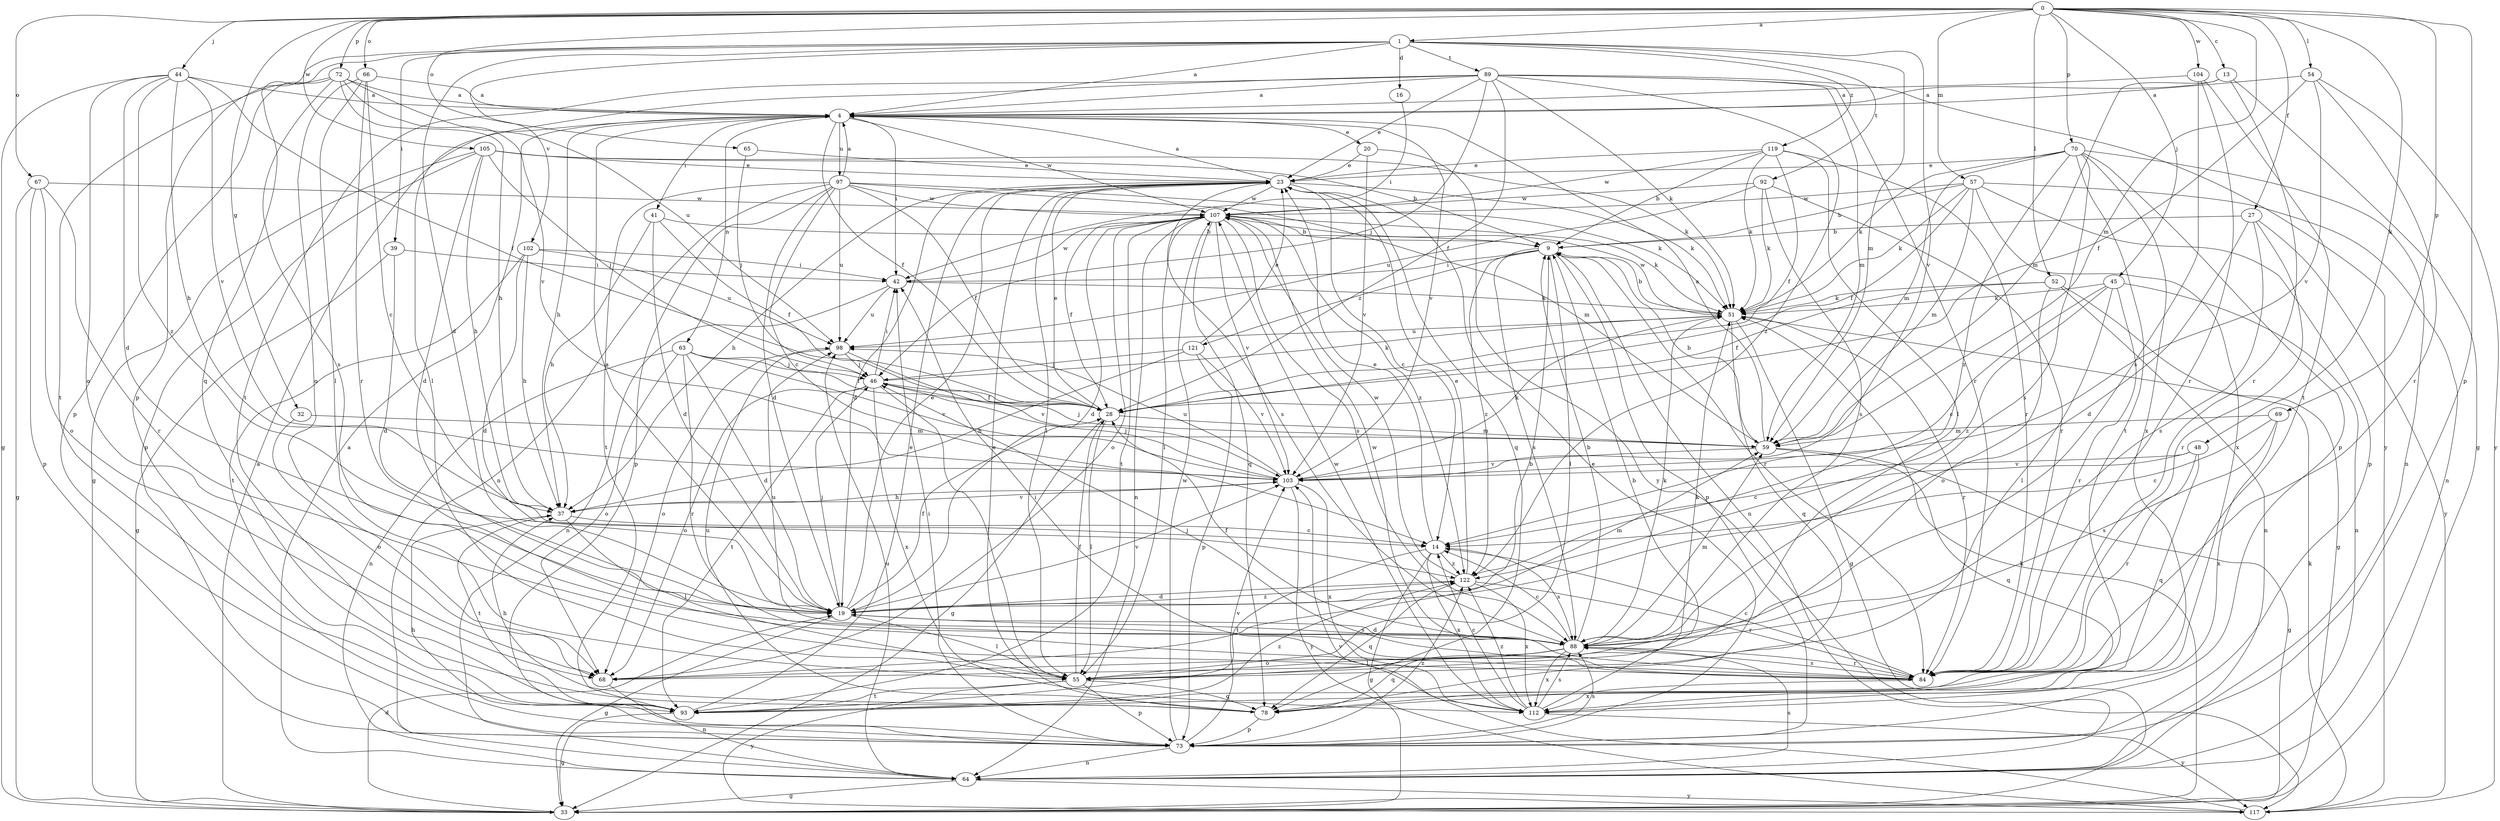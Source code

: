 strict digraph  {
0;
1;
4;
9;
13;
14;
16;
19;
20;
23;
27;
28;
32;
33;
37;
39;
41;
42;
44;
45;
46;
48;
51;
52;
54;
55;
57;
59;
63;
64;
65;
66;
67;
68;
69;
70;
72;
73;
78;
84;
88;
89;
92;
93;
97;
98;
102;
103;
104;
105;
107;
112;
117;
119;
121;
122;
0 -> 1  [label=a];
0 -> 13  [label=c];
0 -> 27  [label=f];
0 -> 32  [label=g];
0 -> 44  [label=j];
0 -> 45  [label=j];
0 -> 48  [label=k];
0 -> 52  [label=l];
0 -> 54  [label=l];
0 -> 57  [label=m];
0 -> 59  [label=m];
0 -> 65  [label=o];
0 -> 66  [label=o];
0 -> 67  [label=o];
0 -> 69  [label=p];
0 -> 70  [label=p];
0 -> 72  [label=p];
0 -> 73  [label=p];
0 -> 104  [label=w];
0 -> 105  [label=w];
1 -> 4  [label=a];
1 -> 16  [label=d];
1 -> 19  [label=d];
1 -> 39  [label=i];
1 -> 59  [label=m];
1 -> 73  [label=p];
1 -> 78  [label=q];
1 -> 89  [label=t];
1 -> 92  [label=t];
1 -> 102  [label=v];
1 -> 103  [label=v];
1 -> 119  [label=z];
4 -> 20  [label=e];
4 -> 28  [label=f];
4 -> 37  [label=h];
4 -> 41  [label=i];
4 -> 42  [label=i];
4 -> 63  [label=n];
4 -> 97  [label=u];
4 -> 103  [label=v];
4 -> 107  [label=w];
9 -> 42  [label=i];
9 -> 55  [label=l];
9 -> 64  [label=n];
9 -> 73  [label=p];
9 -> 84  [label=r];
9 -> 88  [label=s];
9 -> 121  [label=z];
9 -> 122  [label=z];
13 -> 4  [label=a];
13 -> 33  [label=g];
13 -> 59  [label=m];
13 -> 84  [label=r];
14 -> 23  [label=e];
14 -> 33  [label=g];
14 -> 88  [label=s];
14 -> 93  [label=t];
14 -> 112  [label=x];
14 -> 122  [label=z];
16 -> 42  [label=i];
19 -> 4  [label=a];
19 -> 23  [label=e];
19 -> 28  [label=f];
19 -> 33  [label=g];
19 -> 46  [label=j];
19 -> 55  [label=l];
19 -> 59  [label=m];
19 -> 88  [label=s];
19 -> 103  [label=v];
19 -> 122  [label=z];
20 -> 23  [label=e];
20 -> 103  [label=v];
20 -> 117  [label=y];
23 -> 4  [label=a];
23 -> 14  [label=c];
23 -> 19  [label=d];
23 -> 37  [label=h];
23 -> 51  [label=k];
23 -> 55  [label=l];
23 -> 78  [label=q];
23 -> 88  [label=s];
23 -> 107  [label=w];
27 -> 9  [label=b];
27 -> 19  [label=d];
27 -> 84  [label=r];
27 -> 88  [label=s];
27 -> 117  [label=y];
28 -> 23  [label=e];
28 -> 33  [label=g];
28 -> 55  [label=l];
28 -> 59  [label=m];
32 -> 59  [label=m];
32 -> 68  [label=o];
33 -> 4  [label=a];
33 -> 19  [label=d];
33 -> 51  [label=k];
37 -> 14  [label=c];
37 -> 55  [label=l];
37 -> 93  [label=t];
37 -> 103  [label=v];
39 -> 19  [label=d];
39 -> 33  [label=g];
39 -> 42  [label=i];
41 -> 9  [label=b];
41 -> 19  [label=d];
41 -> 28  [label=f];
41 -> 37  [label=h];
42 -> 51  [label=k];
42 -> 64  [label=n];
42 -> 98  [label=u];
42 -> 107  [label=w];
44 -> 4  [label=a];
44 -> 19  [label=d];
44 -> 28  [label=f];
44 -> 33  [label=g];
44 -> 37  [label=h];
44 -> 68  [label=o];
44 -> 103  [label=v];
44 -> 122  [label=z];
45 -> 14  [label=c];
45 -> 51  [label=k];
45 -> 55  [label=l];
45 -> 64  [label=n];
45 -> 84  [label=r];
45 -> 122  [label=z];
46 -> 28  [label=f];
46 -> 42  [label=i];
46 -> 51  [label=k];
46 -> 55  [label=l];
46 -> 68  [label=o];
46 -> 93  [label=t];
46 -> 112  [label=x];
48 -> 14  [label=c];
48 -> 78  [label=q];
48 -> 84  [label=r];
48 -> 103  [label=v];
51 -> 9  [label=b];
51 -> 33  [label=g];
51 -> 78  [label=q];
51 -> 84  [label=r];
51 -> 98  [label=u];
51 -> 107  [label=w];
52 -> 28  [label=f];
52 -> 33  [label=g];
52 -> 51  [label=k];
52 -> 64  [label=n];
52 -> 68  [label=o];
54 -> 4  [label=a];
54 -> 28  [label=f];
54 -> 84  [label=r];
54 -> 103  [label=v];
54 -> 117  [label=y];
55 -> 28  [label=f];
55 -> 51  [label=k];
55 -> 73  [label=p];
55 -> 78  [label=q];
55 -> 93  [label=t];
55 -> 117  [label=y];
57 -> 9  [label=b];
57 -> 28  [label=f];
57 -> 51  [label=k];
57 -> 59  [label=m];
57 -> 64  [label=n];
57 -> 73  [label=p];
57 -> 107  [label=w];
57 -> 112  [label=x];
59 -> 4  [label=a];
59 -> 9  [label=b];
59 -> 33  [label=g];
59 -> 46  [label=j];
59 -> 78  [label=q];
59 -> 103  [label=v];
63 -> 19  [label=d];
63 -> 28  [label=f];
63 -> 46  [label=j];
63 -> 64  [label=n];
63 -> 68  [label=o];
63 -> 84  [label=r];
63 -> 103  [label=v];
64 -> 4  [label=a];
64 -> 33  [label=g];
64 -> 88  [label=s];
64 -> 98  [label=u];
64 -> 117  [label=y];
65 -> 23  [label=e];
65 -> 46  [label=j];
66 -> 4  [label=a];
66 -> 14  [label=c];
66 -> 55  [label=l];
66 -> 68  [label=o];
66 -> 84  [label=r];
67 -> 33  [label=g];
67 -> 68  [label=o];
67 -> 73  [label=p];
67 -> 84  [label=r];
67 -> 107  [label=w];
68 -> 9  [label=b];
68 -> 64  [label=n];
69 -> 14  [label=c];
69 -> 59  [label=m];
69 -> 88  [label=s];
69 -> 112  [label=x];
70 -> 23  [label=e];
70 -> 51  [label=k];
70 -> 59  [label=m];
70 -> 64  [label=n];
70 -> 73  [label=p];
70 -> 88  [label=s];
70 -> 93  [label=t];
70 -> 112  [label=x];
70 -> 122  [label=z];
72 -> 4  [label=a];
72 -> 37  [label=h];
72 -> 73  [label=p];
72 -> 88  [label=s];
72 -> 93  [label=t];
72 -> 98  [label=u];
72 -> 103  [label=v];
73 -> 23  [label=e];
73 -> 37  [label=h];
73 -> 42  [label=i];
73 -> 64  [label=n];
73 -> 88  [label=s];
73 -> 103  [label=v];
73 -> 107  [label=w];
73 -> 122  [label=z];
78 -> 23  [label=e];
78 -> 37  [label=h];
78 -> 73  [label=p];
78 -> 98  [label=u];
84 -> 14  [label=c];
84 -> 46  [label=j];
84 -> 88  [label=s];
84 -> 107  [label=w];
84 -> 112  [label=x];
88 -> 9  [label=b];
88 -> 14  [label=c];
88 -> 19  [label=d];
88 -> 28  [label=f];
88 -> 51  [label=k];
88 -> 55  [label=l];
88 -> 59  [label=m];
88 -> 68  [label=o];
88 -> 78  [label=q];
88 -> 84  [label=r];
88 -> 98  [label=u];
88 -> 112  [label=x];
89 -> 4  [label=a];
89 -> 23  [label=e];
89 -> 28  [label=f];
89 -> 46  [label=j];
89 -> 51  [label=k];
89 -> 55  [label=l];
89 -> 59  [label=m];
89 -> 84  [label=r];
89 -> 93  [label=t];
89 -> 117  [label=y];
89 -> 122  [label=z];
92 -> 51  [label=k];
92 -> 84  [label=r];
92 -> 88  [label=s];
92 -> 98  [label=u];
92 -> 107  [label=w];
93 -> 23  [label=e];
93 -> 33  [label=g];
93 -> 122  [label=z];
97 -> 4  [label=a];
97 -> 14  [label=c];
97 -> 19  [label=d];
97 -> 28  [label=f];
97 -> 51  [label=k];
97 -> 59  [label=m];
97 -> 64  [label=n];
97 -> 73  [label=p];
97 -> 93  [label=t];
97 -> 98  [label=u];
97 -> 107  [label=w];
98 -> 46  [label=j];
98 -> 68  [label=o];
98 -> 103  [label=v];
102 -> 19  [label=d];
102 -> 37  [label=h];
102 -> 42  [label=i];
102 -> 93  [label=t];
102 -> 98  [label=u];
103 -> 37  [label=h];
103 -> 46  [label=j];
103 -> 51  [label=k];
103 -> 98  [label=u];
103 -> 112  [label=x];
103 -> 117  [label=y];
104 -> 4  [label=a];
104 -> 84  [label=r];
104 -> 88  [label=s];
104 -> 93  [label=t];
105 -> 9  [label=b];
105 -> 19  [label=d];
105 -> 23  [label=e];
105 -> 33  [label=g];
105 -> 37  [label=h];
105 -> 46  [label=j];
105 -> 51  [label=k];
105 -> 73  [label=p];
107 -> 9  [label=b];
107 -> 19  [label=d];
107 -> 28  [label=f];
107 -> 51  [label=k];
107 -> 55  [label=l];
107 -> 64  [label=n];
107 -> 68  [label=o];
107 -> 78  [label=q];
107 -> 88  [label=s];
107 -> 93  [label=t];
107 -> 103  [label=v];
107 -> 122  [label=z];
112 -> 9  [label=b];
112 -> 14  [label=c];
112 -> 42  [label=i];
112 -> 88  [label=s];
112 -> 107  [label=w];
112 -> 117  [label=y];
112 -> 122  [label=z];
117 -> 51  [label=k];
117 -> 103  [label=v];
119 -> 9  [label=b];
119 -> 23  [label=e];
119 -> 28  [label=f];
119 -> 51  [label=k];
119 -> 55  [label=l];
119 -> 84  [label=r];
119 -> 107  [label=w];
121 -> 23  [label=e];
121 -> 37  [label=h];
121 -> 46  [label=j];
121 -> 73  [label=p];
121 -> 103  [label=v];
122 -> 19  [label=d];
122 -> 23  [label=e];
122 -> 78  [label=q];
122 -> 84  [label=r];
122 -> 107  [label=w];
122 -> 112  [label=x];
}
